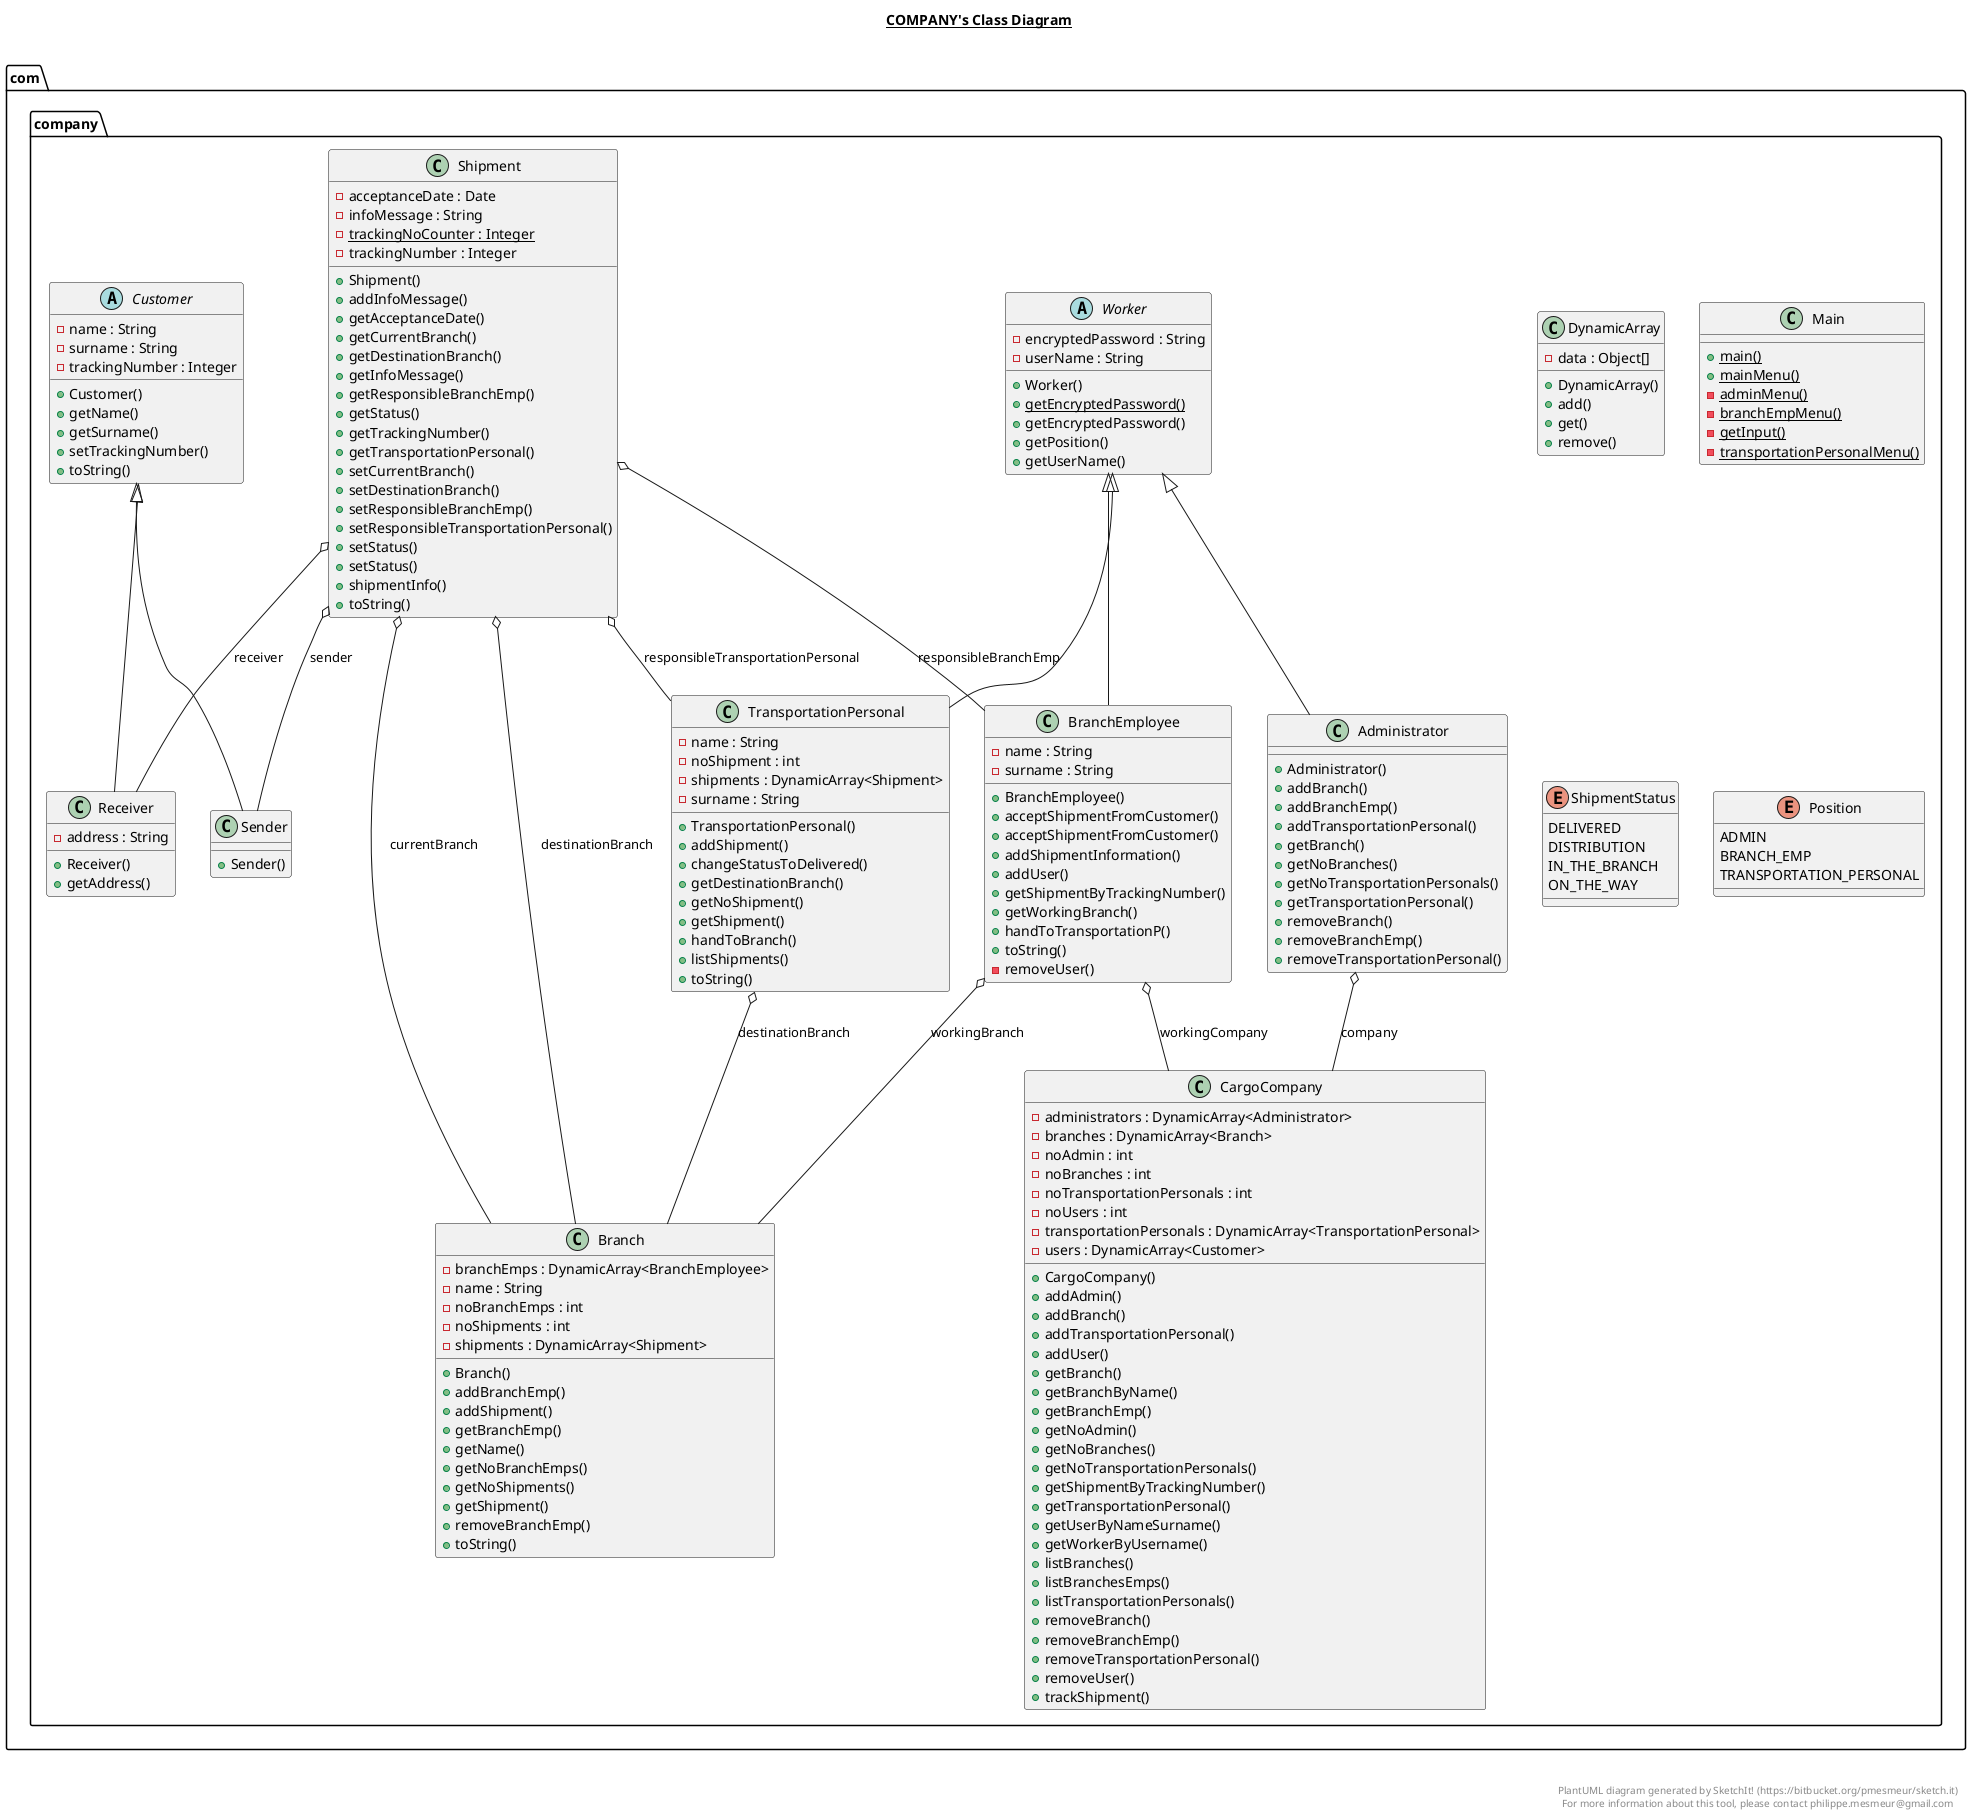 @startuml

title __COMPANY's Class Diagram__\n

  namespace com.company {
    class com.company.Administrator {
        + Administrator()
        + addBranch()
        + addBranchEmp()
        + addTransportationPersonal()
        + getBranch()
        + getNoBranches()
        + getNoTransportationPersonals()
        + getTransportationPersonal()
        + removeBranch()
        + removeBranchEmp()
        + removeTransportationPersonal()
    }
  }
  

  namespace com.company {
    class com.company.Branch {
        - branchEmps : DynamicArray<BranchEmployee>
        - name : String
        - noBranchEmps : int
        - noShipments : int
        - shipments : DynamicArray<Shipment>
        + Branch()
        + addBranchEmp()
        + addShipment()
        + getBranchEmp()
        + getName()
        + getNoBranchEmps()
        + getNoShipments()
        + getShipment()
        + removeBranchEmp()
        + toString()
    }
  }
  

  namespace com.company {
    class com.company.BranchEmployee {
        - name : String
        - surname : String
        + BranchEmployee()
        + acceptShipmentFromCustomer()
        + acceptShipmentFromCustomer()
        + addShipmentInformation()
        + addUser()
        + getShipmentByTrackingNumber()
        + getWorkingBranch()
        + handToTransportationP()
        + toString()
        - removeUser()
    }
  }
  

  namespace com.company {
    class com.company.CargoCompany {
        - administrators : DynamicArray<Administrator>
        - branches : DynamicArray<Branch>
        - noAdmin : int
        - noBranches : int
        - noTransportationPersonals : int
        - noUsers : int
        - transportationPersonals : DynamicArray<TransportationPersonal>
        - users : DynamicArray<Customer>
        + CargoCompany()
        + addAdmin()
        + addBranch()
        + addTransportationPersonal()
        + addUser()
        + getBranch()
        + getBranchByName()
        + getBranchEmp()
        + getNoAdmin()
        + getNoBranches()
        + getNoTransportationPersonals()
        + getShipmentByTrackingNumber()
        + getTransportationPersonal()
        + getUserByNameSurname()
        + getWorkerByUsername()
        + listBranches()
        + listBranchesEmps()
        + listTransportationPersonals()
        + removeBranch()
        + removeBranchEmp()
        + removeTransportationPersonal()
        + removeUser()
        + trackShipment()
    }
  }
  

  namespace com.company {
    abstract class com.company.Customer {
        - name : String
        - surname : String
        - trackingNumber : Integer
        + Customer()
        + getName()
        + getSurname()
        + setTrackingNumber()
        + toString()
    }
  }
  

  namespace com.company {
    class com.company.DynamicArray {
        - data : Object[]
        + DynamicArray()
        + add()
        + get()
        + remove()
    }
  }
  

  namespace com.company {
    class com.company.Main {
        {static} + main()
        {static} + mainMenu()
        {static} - adminMenu()
        {static} - branchEmpMenu()
        {static} - getInput()
        {static} - transportationPersonalMenu()
    }
  }
  

  namespace com.company {
    class com.company.Receiver {
        - address : String
        + Receiver()
        + getAddress()
    }
  }
  

  namespace com.company {
    class com.company.Sender {
        + Sender()
    }
  }
  

  namespace com.company {
    class com.company.Shipment {
        - acceptanceDate : Date
        - infoMessage : String
        {static} - trackingNoCounter : Integer
        - trackingNumber : Integer
        + Shipment()
        + addInfoMessage()
        + getAcceptanceDate()
        + getCurrentBranch()
        + getDestinationBranch()
        + getInfoMessage()
        + getResponsibleBranchEmp()
        + getStatus()
        + getTrackingNumber()
        + getTransportationPersonal()
        + setCurrentBranch()
        + setDestinationBranch()
        + setResponsibleBranchEmp()
        + setResponsibleTransportationPersonal()
        + setStatus()
        + setStatus()
        + shipmentInfo()
        + toString()
    }
  }
  

  namespace com.company {
    enum ShipmentStatus {
      DELIVERED
      DISTRIBUTION
      IN_THE_BRANCH
      ON_THE_WAY
    }
  }
  

  namespace com.company {
    class com.company.TransportationPersonal {
        - name : String
        - noShipment : int
        - shipments : DynamicArray<Shipment>
        - surname : String
        + TransportationPersonal()
        + addShipment()
        + changeStatusToDelivered()
        + getDestinationBranch()
        + getNoShipment()
        + getShipment()
        + handToBranch()
        + listShipments()
        + toString()
    }
  }
  

  namespace com.company {
    abstract class com.company.Worker {
        - encryptedPassword : String
        - userName : String
        + Worker()
        {static} + getEncryptedPassword()
        + getEncryptedPassword()
        + getPosition()
        + getUserName()
    }
  }
  

  namespace com.company {
    enum Position {
      ADMIN
      BRANCH_EMP
      TRANSPORTATION_PERSONAL
    }
  }
  

  com.company.Administrator -up-|> com.company.Worker
  com.company.Administrator o-- com.company.CargoCompany : company
  com.company.BranchEmployee -up-|> com.company.Worker
  com.company.BranchEmployee o-- com.company.Branch : workingBranch
  com.company.BranchEmployee o-- com.company.CargoCompany : workingCompany
  com.company.Receiver -up-|> com.company.Customer
  com.company.Sender -up-|> com.company.Customer
  com.company.Shipment o-- com.company.Branch : currentBranch
  com.company.Shipment o-- com.company.Branch : destinationBranch
  com.company.Shipment o-- com.company.Receiver : receiver
  com.company.Shipment o-- com.company.BranchEmployee : responsibleBranchEmp
  com.company.Shipment o-- com.company.TransportationPersonal : responsibleTransportationPersonal
  com.company.Shipment o-- com.company.Sender : sender
  com.company.Shipment o-- com.company.Shipment.ShipmentStatus : status
  com.company.Shipment +-down- com.company.Shipment.ShipmentStatus
  com.company.TransportationPersonal -up-|> com.company.Worker
  com.company.TransportationPersonal o-- com.company.Branch : destinationBranch
  com.company.Worker o-- com.company.Worker.Position : position
  com.company.Worker +-down- com.company.Worker.Position


right footer


PlantUML diagram generated by SketchIt! (https://bitbucket.org/pmesmeur/sketch.it)
For more information about this tool, please contact philippe.mesmeur@gmail.com
endfooter

@enduml
